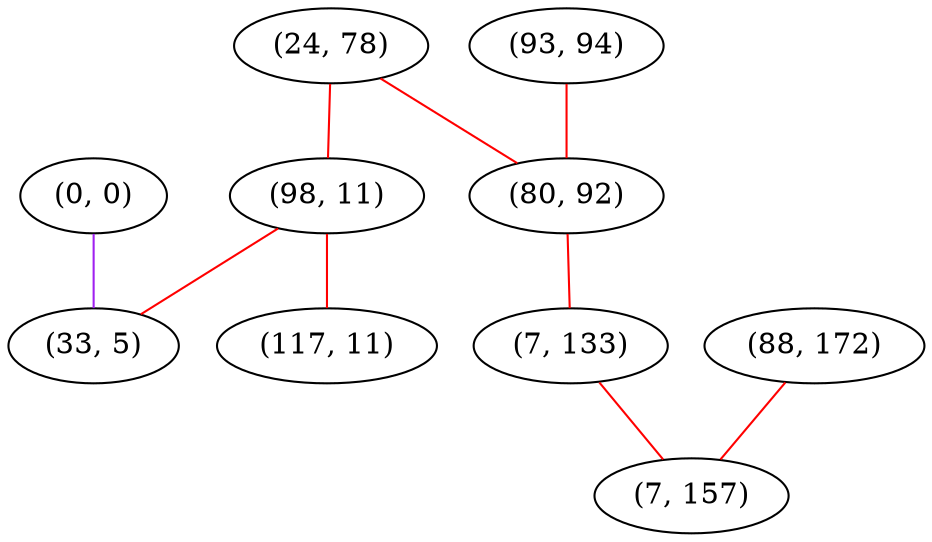 graph "" {
"(0, 0)";
"(24, 78)";
"(93, 94)";
"(88, 172)";
"(98, 11)";
"(80, 92)";
"(33, 5)";
"(7, 133)";
"(117, 11)";
"(7, 157)";
"(0, 0)" -- "(33, 5)"  [color=purple, key=0, weight=4];
"(24, 78)" -- "(98, 11)"  [color=red, key=0, weight=1];
"(24, 78)" -- "(80, 92)"  [color=red, key=0, weight=1];
"(93, 94)" -- "(80, 92)"  [color=red, key=0, weight=1];
"(88, 172)" -- "(7, 157)"  [color=red, key=0, weight=1];
"(98, 11)" -- "(33, 5)"  [color=red, key=0, weight=1];
"(98, 11)" -- "(117, 11)"  [color=red, key=0, weight=1];
"(80, 92)" -- "(7, 133)"  [color=red, key=0, weight=1];
"(7, 133)" -- "(7, 157)"  [color=red, key=0, weight=1];
}
